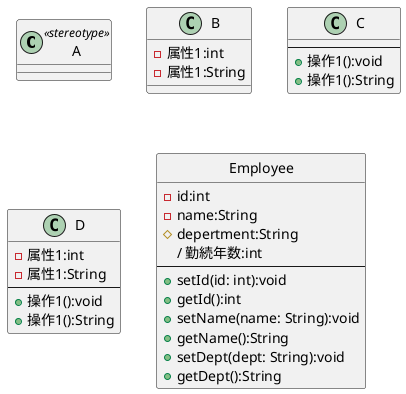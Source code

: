 @startuml
' skinparam classAttributeIconSize 0
class A <<stereotype>>{

}
class B {
- 属性1:int
- 属性1:String
}
class C {
---
+ 操作1():void
+ 操作1():String
}
class D {
- 属性1:int
- 属性1:String
---
+ 操作1():void
+ 操作1():String
}

class Employee {
- id:int
- name:String
# depertment:String
/ 勤続年数:int
---
+ setId(id: int):void
+ getId():int
+ setName(name: String):void
+ getName():String
+ setDept(dept: String):void
+ getDept():String
}
hide Employee circle
@endrtuml